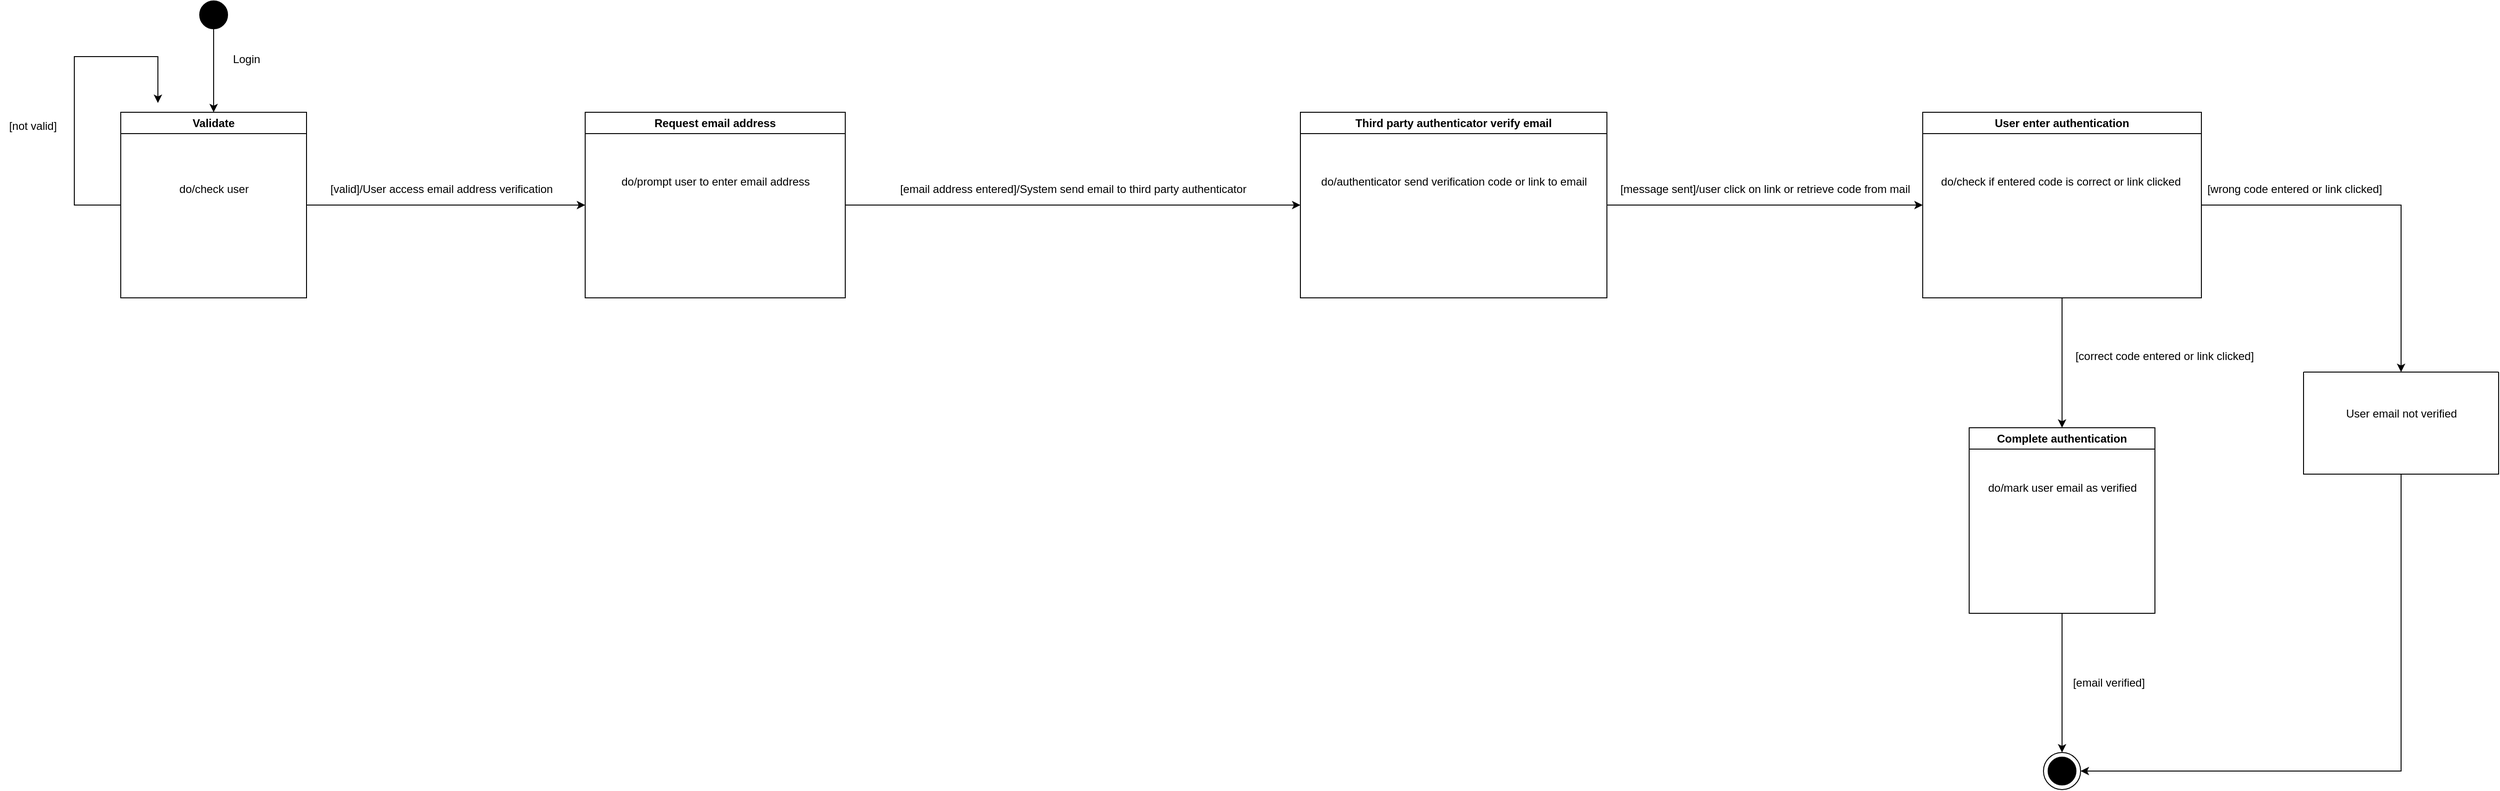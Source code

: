 <mxfile version="22.1.11" type="device">
  <diagram name="Page-1" id="zhGm2WdU3kiATIOXc7Mh">
    <mxGraphModel dx="1363" dy="761" grid="1" gridSize="10" guides="1" tooltips="1" connect="1" arrows="1" fold="1" page="1" pageScale="1" pageWidth="827" pageHeight="1169" math="0" shadow="0">
      <root>
        <mxCell id="0" />
        <mxCell id="1" parent="0" />
        <mxCell id="BXvD1MTPvpz4ui3pKfyD-7" style="edgeStyle=orthogonalEdgeStyle;rounded=0;orthogonalLoop=1;jettySize=auto;html=1;entryX=0.5;entryY=0;entryDx=0;entryDy=0;" parent="1" source="BXvD1MTPvpz4ui3pKfyD-8" target="BXvD1MTPvpz4ui3pKfyD-10" edge="1">
          <mxGeometry relative="1" as="geometry" />
        </mxCell>
        <mxCell id="BXvD1MTPvpz4ui3pKfyD-8" value="" style="ellipse;whiteSpace=wrap;html=1;aspect=fixed;fillColor=#000000;" parent="1" vertex="1">
          <mxGeometry x="265" y="60" width="30" height="30" as="geometry" />
        </mxCell>
        <mxCell id="BXvD1MTPvpz4ui3pKfyD-9" style="edgeStyle=orthogonalEdgeStyle;rounded=0;orthogonalLoop=1;jettySize=auto;html=1;exitX=0;exitY=0;exitDx=0;exitDy=0;" parent="1" source="BXvD1MTPvpz4ui3pKfyD-10" edge="1">
          <mxGeometry relative="1" as="geometry">
            <mxPoint x="220" y="170" as="targetPoint" />
            <Array as="points">
              <mxPoint x="180" y="280" />
              <mxPoint x="130" y="280" />
              <mxPoint x="130" y="120" />
              <mxPoint x="220" y="120" />
            </Array>
          </mxGeometry>
        </mxCell>
        <mxCell id="BXvD1MTPvpz4ui3pKfyD-15" style="edgeStyle=orthogonalEdgeStyle;rounded=0;orthogonalLoop=1;jettySize=auto;html=1;entryX=0;entryY=0.5;entryDx=0;entryDy=0;" parent="1" source="BXvD1MTPvpz4ui3pKfyD-10" target="BXvD1MTPvpz4ui3pKfyD-14" edge="1">
          <mxGeometry relative="1" as="geometry" />
        </mxCell>
        <mxCell id="BXvD1MTPvpz4ui3pKfyD-10" value="Validate" style="swimlane;whiteSpace=wrap;html=1;" parent="1" vertex="1">
          <mxGeometry x="180" y="180" width="200" height="200" as="geometry" />
        </mxCell>
        <mxCell id="BXvD1MTPvpz4ui3pKfyD-11" value="do/check user" style="text;html=1;align=center;verticalAlign=middle;resizable=0;points=[];autosize=1;strokeColor=none;fillColor=none;" parent="BXvD1MTPvpz4ui3pKfyD-10" vertex="1">
          <mxGeometry x="50" y="68" width="100" height="30" as="geometry" />
        </mxCell>
        <mxCell id="BXvD1MTPvpz4ui3pKfyD-12" value="Login" style="text;html=1;align=center;verticalAlign=middle;resizable=0;points=[];autosize=1;strokeColor=none;fillColor=none;" parent="1" vertex="1">
          <mxGeometry x="290" y="108" width="50" height="30" as="geometry" />
        </mxCell>
        <mxCell id="BXvD1MTPvpz4ui3pKfyD-13" value="[not valid]" style="text;html=1;align=center;verticalAlign=middle;resizable=0;points=[];autosize=1;strokeColor=none;fillColor=none;" parent="1" vertex="1">
          <mxGeometry x="50" y="180" width="70" height="30" as="geometry" />
        </mxCell>
        <mxCell id="BXvD1MTPvpz4ui3pKfyD-19" style="edgeStyle=orthogonalEdgeStyle;rounded=0;orthogonalLoop=1;jettySize=auto;html=1;entryX=0;entryY=0.5;entryDx=0;entryDy=0;" parent="1" source="BXvD1MTPvpz4ui3pKfyD-14" target="BXvD1MTPvpz4ui3pKfyD-18" edge="1">
          <mxGeometry relative="1" as="geometry" />
        </mxCell>
        <mxCell id="BXvD1MTPvpz4ui3pKfyD-14" value="Request email address" style="swimlane;whiteSpace=wrap;html=1;" parent="1" vertex="1">
          <mxGeometry x="680" y="180" width="280" height="200" as="geometry" />
        </mxCell>
        <mxCell id="BXvD1MTPvpz4ui3pKfyD-17" value="do/prompt user to enter email address" style="text;html=1;align=center;verticalAlign=middle;resizable=0;points=[];autosize=1;strokeColor=none;fillColor=none;" parent="BXvD1MTPvpz4ui3pKfyD-14" vertex="1">
          <mxGeometry x="25" y="60" width="230" height="30" as="geometry" />
        </mxCell>
        <mxCell id="BXvD1MTPvpz4ui3pKfyD-16" value="[valid]/User access email address verification" style="text;html=1;align=center;verticalAlign=middle;resizable=0;points=[];autosize=1;strokeColor=none;fillColor=none;" parent="1" vertex="1">
          <mxGeometry x="395" y="248" width="260" height="30" as="geometry" />
        </mxCell>
        <mxCell id="BXvD1MTPvpz4ui3pKfyD-23" style="edgeStyle=orthogonalEdgeStyle;rounded=0;orthogonalLoop=1;jettySize=auto;html=1;entryX=0;entryY=0.5;entryDx=0;entryDy=0;" parent="1" source="BXvD1MTPvpz4ui3pKfyD-18" target="BXvD1MTPvpz4ui3pKfyD-22" edge="1">
          <mxGeometry relative="1" as="geometry" />
        </mxCell>
        <mxCell id="BXvD1MTPvpz4ui3pKfyD-18" value="Third party authenticator verify email" style="swimlane;whiteSpace=wrap;html=1;" parent="1" vertex="1">
          <mxGeometry x="1450" y="180" width="330" height="200" as="geometry" />
        </mxCell>
        <mxCell id="BXvD1MTPvpz4ui3pKfyD-21" value="do/authenticator send verification code or link to email" style="text;html=1;align=center;verticalAlign=middle;resizable=0;points=[];autosize=1;strokeColor=none;fillColor=none;" parent="BXvD1MTPvpz4ui3pKfyD-18" vertex="1">
          <mxGeometry x="10" y="60" width="310" height="30" as="geometry" />
        </mxCell>
        <mxCell id="BXvD1MTPvpz4ui3pKfyD-20" value="[email address entered]/System send email to third party authenticator" style="text;html=1;align=center;verticalAlign=middle;resizable=0;points=[];autosize=1;strokeColor=none;fillColor=none;" parent="1" vertex="1">
          <mxGeometry x="1005" y="248" width="400" height="30" as="geometry" />
        </mxCell>
        <mxCell id="BXvD1MTPvpz4ui3pKfyD-28" style="edgeStyle=orthogonalEdgeStyle;rounded=0;orthogonalLoop=1;jettySize=auto;html=1;entryX=0.5;entryY=0;entryDx=0;entryDy=0;" parent="1" source="BXvD1MTPvpz4ui3pKfyD-22" target="BXvD1MTPvpz4ui3pKfyD-27" edge="1">
          <mxGeometry relative="1" as="geometry" />
        </mxCell>
        <mxCell id="BXvD1MTPvpz4ui3pKfyD-38" style="edgeStyle=orthogonalEdgeStyle;rounded=0;orthogonalLoop=1;jettySize=auto;html=1;entryX=0.5;entryY=0;entryDx=0;entryDy=0;" parent="1" source="BXvD1MTPvpz4ui3pKfyD-22" target="BXvD1MTPvpz4ui3pKfyD-37" edge="1">
          <mxGeometry relative="1" as="geometry" />
        </mxCell>
        <mxCell id="BXvD1MTPvpz4ui3pKfyD-22" value="User enter authentication" style="swimlane;whiteSpace=wrap;html=1;" parent="1" vertex="1">
          <mxGeometry x="2120" y="180" width="300" height="200" as="geometry" />
        </mxCell>
        <mxCell id="BXvD1MTPvpz4ui3pKfyD-26" value="do/check if entered code is correct or link clicked&amp;nbsp;" style="text;html=1;align=center;verticalAlign=middle;resizable=0;points=[];autosize=1;strokeColor=none;fillColor=none;" parent="BXvD1MTPvpz4ui3pKfyD-22" vertex="1">
          <mxGeometry x="10" y="60" width="280" height="30" as="geometry" />
        </mxCell>
        <mxCell id="BXvD1MTPvpz4ui3pKfyD-24" value="[message sent]/user click on link or retrieve code from mail" style="text;html=1;align=center;verticalAlign=middle;resizable=0;points=[];autosize=1;strokeColor=none;fillColor=none;" parent="1" vertex="1">
          <mxGeometry x="1780" y="248" width="340" height="30" as="geometry" />
        </mxCell>
        <mxCell id="BXvD1MTPvpz4ui3pKfyD-33" style="edgeStyle=orthogonalEdgeStyle;rounded=0;orthogonalLoop=1;jettySize=auto;html=1;entryX=0.5;entryY=0;entryDx=0;entryDy=0;" parent="1" source="BXvD1MTPvpz4ui3pKfyD-27" target="BXvD1MTPvpz4ui3pKfyD-31" edge="1">
          <mxGeometry relative="1" as="geometry" />
        </mxCell>
        <mxCell id="BXvD1MTPvpz4ui3pKfyD-27" value="Complete authentication" style="swimlane;whiteSpace=wrap;html=1;" parent="1" vertex="1">
          <mxGeometry x="2170" y="520" width="200" height="200" as="geometry" />
        </mxCell>
        <mxCell id="BXvD1MTPvpz4ui3pKfyD-30" value="do/mark user email as verified" style="text;html=1;align=center;verticalAlign=middle;resizable=0;points=[];autosize=1;strokeColor=none;fillColor=none;" parent="BXvD1MTPvpz4ui3pKfyD-27" vertex="1">
          <mxGeometry x="10" y="50" width="180" height="30" as="geometry" />
        </mxCell>
        <mxCell id="BXvD1MTPvpz4ui3pKfyD-29" value="[correct code entered or link clicked]" style="text;html=1;align=center;verticalAlign=middle;resizable=0;points=[];autosize=1;strokeColor=none;fillColor=none;" parent="1" vertex="1">
          <mxGeometry x="2270" y="428" width="220" height="30" as="geometry" />
        </mxCell>
        <mxCell id="BXvD1MTPvpz4ui3pKfyD-31" value="" style="ellipse;whiteSpace=wrap;html=1;aspect=fixed;" parent="1" vertex="1">
          <mxGeometry x="2250" y="870" width="40" height="40" as="geometry" />
        </mxCell>
        <mxCell id="BXvD1MTPvpz4ui3pKfyD-32" value="" style="ellipse;whiteSpace=wrap;html=1;aspect=fixed;fillColor=#000000;" parent="1" vertex="1">
          <mxGeometry x="2255" y="875" width="30" height="30" as="geometry" />
        </mxCell>
        <mxCell id="BXvD1MTPvpz4ui3pKfyD-34" value="[email verified]" style="text;html=1;align=center;verticalAlign=middle;resizable=0;points=[];autosize=1;strokeColor=none;fillColor=none;" parent="1" vertex="1">
          <mxGeometry x="2270" y="780" width="100" height="30" as="geometry" />
        </mxCell>
        <mxCell id="BXvD1MTPvpz4ui3pKfyD-36" value="[wrong code entered or link clicked]" style="text;html=1;align=center;verticalAlign=middle;resizable=0;points=[];autosize=1;strokeColor=none;fillColor=none;" parent="1" vertex="1">
          <mxGeometry x="2415" y="248" width="210" height="30" as="geometry" />
        </mxCell>
        <mxCell id="BXvD1MTPvpz4ui3pKfyD-40" style="edgeStyle=orthogonalEdgeStyle;rounded=0;orthogonalLoop=1;jettySize=auto;html=1;entryX=1;entryY=0.5;entryDx=0;entryDy=0;" parent="1" source="BXvD1MTPvpz4ui3pKfyD-37" target="BXvD1MTPvpz4ui3pKfyD-31" edge="1">
          <mxGeometry relative="1" as="geometry">
            <Array as="points">
              <mxPoint x="2635" y="890" />
            </Array>
          </mxGeometry>
        </mxCell>
        <mxCell id="BXvD1MTPvpz4ui3pKfyD-37" value="" style="swimlane;startSize=0;" parent="1" vertex="1">
          <mxGeometry x="2530" y="460" width="210" height="110" as="geometry" />
        </mxCell>
        <mxCell id="BXvD1MTPvpz4ui3pKfyD-39" value="User email not verified" style="text;html=1;align=center;verticalAlign=middle;resizable=0;points=[];autosize=1;strokeColor=none;fillColor=none;" parent="BXvD1MTPvpz4ui3pKfyD-37" vertex="1">
          <mxGeometry x="35" y="30" width="140" height="30" as="geometry" />
        </mxCell>
      </root>
    </mxGraphModel>
  </diagram>
</mxfile>
